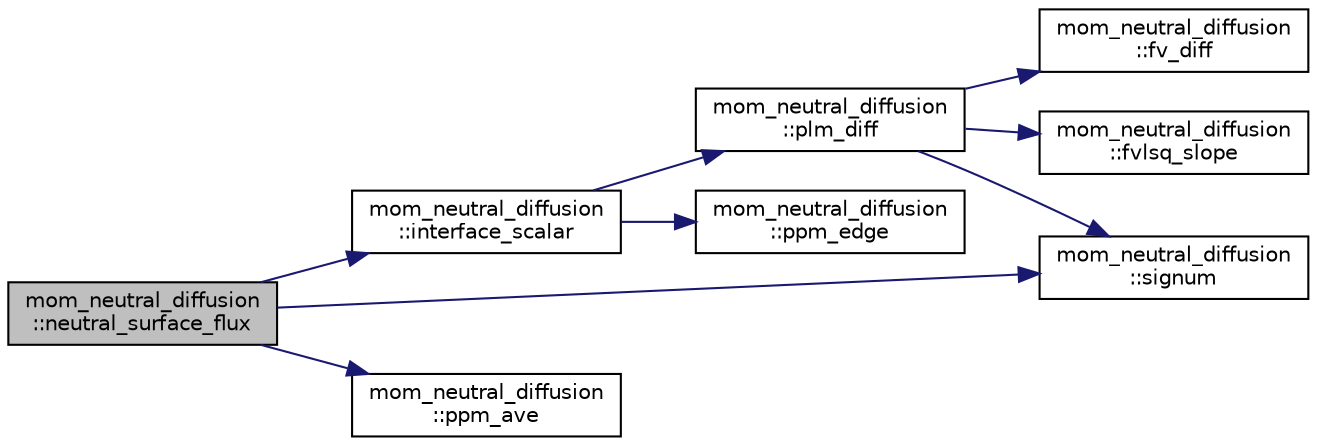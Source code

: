 digraph "mom_neutral_diffusion::neutral_surface_flux"
{
 // INTERACTIVE_SVG=YES
  edge [fontname="Helvetica",fontsize="10",labelfontname="Helvetica",labelfontsize="10"];
  node [fontname="Helvetica",fontsize="10",shape=record];
  rankdir="LR";
  Node158 [label="mom_neutral_diffusion\l::neutral_surface_flux",height=0.2,width=0.4,color="black", fillcolor="grey75", style="filled", fontcolor="black"];
  Node158 -> Node159 [color="midnightblue",fontsize="10",style="solid",fontname="Helvetica"];
  Node159 [label="mom_neutral_diffusion\l::interface_scalar",height=0.2,width=0.4,color="black", fillcolor="white", style="filled",URL="$namespacemom__neutral__diffusion.html#afbc54a4e2f34af5d72c18dc96e354af7",tooltip="Returns interface scalar, Si, for a column of layer values, S. "];
  Node159 -> Node160 [color="midnightblue",fontsize="10",style="solid",fontname="Helvetica"];
  Node160 [label="mom_neutral_diffusion\l::plm_diff",height=0.2,width=0.4,color="black", fillcolor="white", style="filled",URL="$namespacemom__neutral__diffusion.html#ac211ae488cb6e3c6685df85d24ecd0dd",tooltip="Returns PLM slopes for a column where the slopes are the difference in value across each cell..."];
  Node160 -> Node161 [color="midnightblue",fontsize="10",style="solid",fontname="Helvetica"];
  Node161 [label="mom_neutral_diffusion\l::fv_diff",height=0.2,width=0.4,color="black", fillcolor="white", style="filled",URL="$namespacemom__neutral__diffusion.html#a1c5ac28d7c54581cdd872fe58ef0b204",tooltip="Returns the cell-centered second-order finite volume (unlimited PLM) slope using three consecutive ce..."];
  Node160 -> Node162 [color="midnightblue",fontsize="10",style="solid",fontname="Helvetica"];
  Node162 [label="mom_neutral_diffusion\l::fvlsq_slope",height=0.2,width=0.4,color="black", fillcolor="white", style="filled",URL="$namespacemom__neutral__diffusion.html#a6ed3814088af470ad6fc4a3a80926fd7",tooltip="Returns the cell-centered second-order weighted least squares slope using three consecutive cell widt..."];
  Node160 -> Node163 [color="midnightblue",fontsize="10",style="solid",fontname="Helvetica"];
  Node163 [label="mom_neutral_diffusion\l::signum",height=0.2,width=0.4,color="black", fillcolor="white", style="filled",URL="$namespacemom__neutral__diffusion.html#a118ace85483009d5b7a1841e3c745499",tooltip="A true signum function that returns either -abs(a), when x<0; or abs(a) when x>0; or 0 when x=0..."];
  Node159 -> Node164 [color="midnightblue",fontsize="10",style="solid",fontname="Helvetica"];
  Node164 [label="mom_neutral_diffusion\l::ppm_edge",height=0.2,width=0.4,color="black", fillcolor="white", style="filled",URL="$namespacemom__neutral__diffusion.html#a87d3d020b56a98f3f0c143701f76c86e",tooltip="Returns the PPM quasi-fourth order edge value at k+1/2 following equation 1.6 in Colella & Woodward..."];
  Node158 -> Node165 [color="midnightblue",fontsize="10",style="solid",fontname="Helvetica"];
  Node165 [label="mom_neutral_diffusion\l::ppm_ave",height=0.2,width=0.4,color="black", fillcolor="white", style="filled",URL="$namespacemom__neutral__diffusion.html#a6931d9a07d09aa5d76d5abd2e47a54df",tooltip="Returns the average of a PPM reconstruction between two fractional positions. "];
  Node158 -> Node163 [color="midnightblue",fontsize="10",style="solid",fontname="Helvetica"];
}
